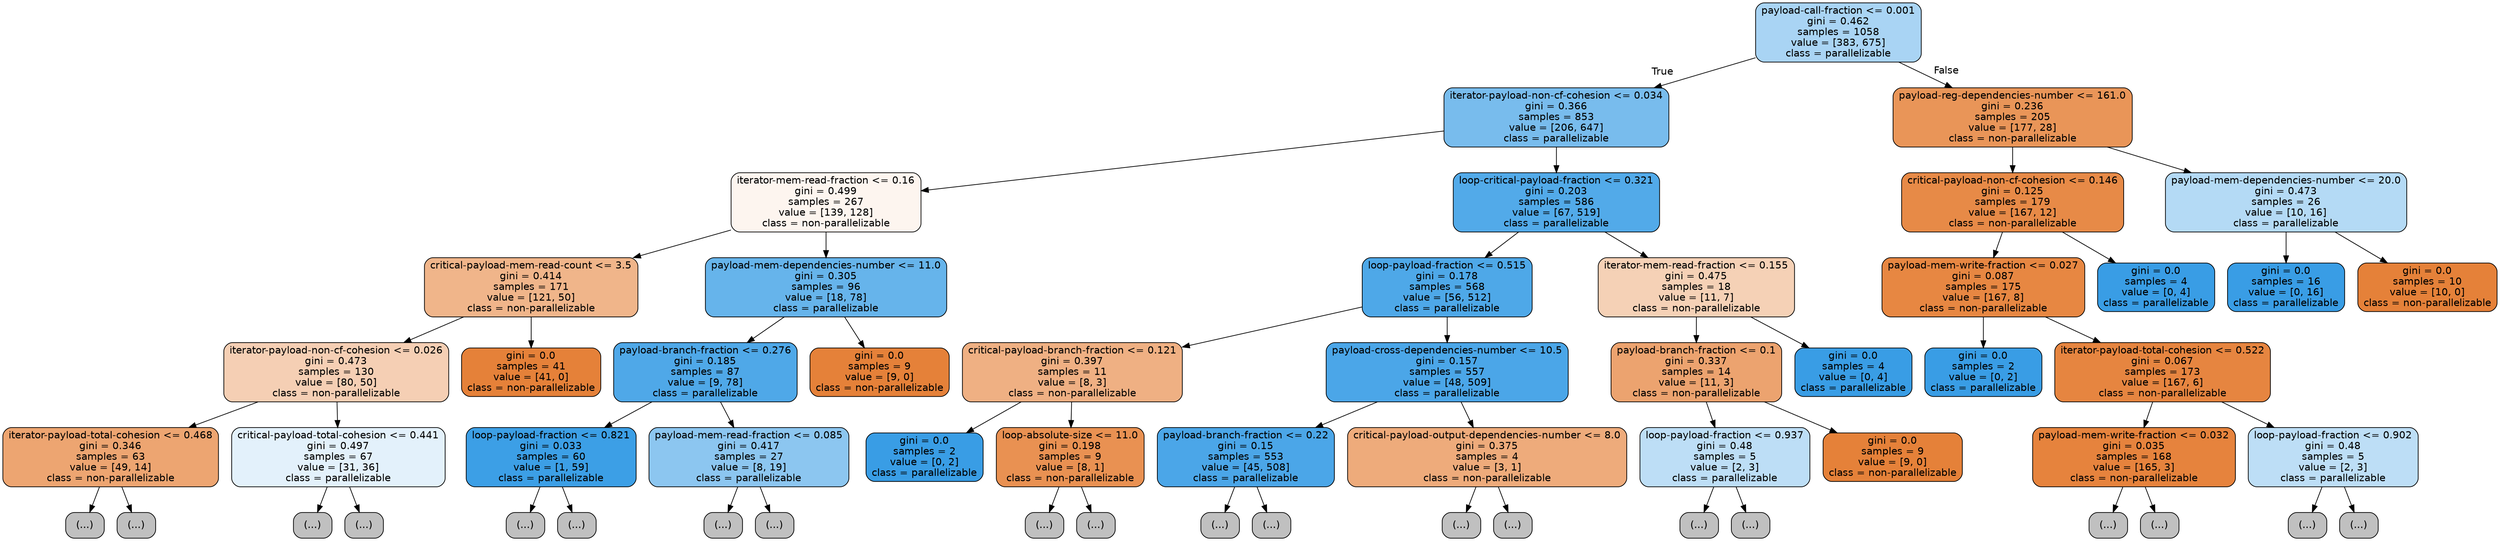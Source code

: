 digraph Tree {
node [shape=box, style="filled, rounded", color="black", fontname=helvetica] ;
edge [fontname=helvetica] ;
0 [label="payload-call-fraction <= 0.001\ngini = 0.462\nsamples = 1058\nvalue = [383, 675]\nclass = parallelizable", fillcolor="#399de56e"] ;
1 [label="iterator-payload-non-cf-cohesion <= 0.034\ngini = 0.366\nsamples = 853\nvalue = [206, 647]\nclass = parallelizable", fillcolor="#399de5ae"] ;
0 -> 1 [labeldistance=2.5, labelangle=45, headlabel="True"] ;
2 [label="iterator-mem-read-fraction <= 0.16\ngini = 0.499\nsamples = 267\nvalue = [139, 128]\nclass = non-parallelizable", fillcolor="#e5813914"] ;
1 -> 2 ;
3 [label="critical-payload-mem-read-count <= 3.5\ngini = 0.414\nsamples = 171\nvalue = [121, 50]\nclass = non-parallelizable", fillcolor="#e5813996"] ;
2 -> 3 ;
4 [label="iterator-payload-non-cf-cohesion <= 0.026\ngini = 0.473\nsamples = 130\nvalue = [80, 50]\nclass = non-parallelizable", fillcolor="#e5813960"] ;
3 -> 4 ;
5 [label="iterator-payload-total-cohesion <= 0.468\ngini = 0.346\nsamples = 63\nvalue = [49, 14]\nclass = non-parallelizable", fillcolor="#e58139b6"] ;
4 -> 5 ;
6 [label="(...)", fillcolor="#C0C0C0"] ;
5 -> 6 ;
25 [label="(...)", fillcolor="#C0C0C0"] ;
5 -> 25 ;
26 [label="critical-payload-total-cohesion <= 0.441\ngini = 0.497\nsamples = 67\nvalue = [31, 36]\nclass = parallelizable", fillcolor="#399de523"] ;
4 -> 26 ;
27 [label="(...)", fillcolor="#C0C0C0"] ;
26 -> 27 ;
44 [label="(...)", fillcolor="#C0C0C0"] ;
26 -> 44 ;
49 [label="gini = 0.0\nsamples = 41\nvalue = [41, 0]\nclass = non-parallelizable", fillcolor="#e58139ff"] ;
3 -> 49 ;
50 [label="payload-mem-dependencies-number <= 11.0\ngini = 0.305\nsamples = 96\nvalue = [18, 78]\nclass = parallelizable", fillcolor="#399de5c4"] ;
2 -> 50 ;
51 [label="payload-branch-fraction <= 0.276\ngini = 0.185\nsamples = 87\nvalue = [9, 78]\nclass = parallelizable", fillcolor="#399de5e2"] ;
50 -> 51 ;
52 [label="loop-payload-fraction <= 0.821\ngini = 0.033\nsamples = 60\nvalue = [1, 59]\nclass = parallelizable", fillcolor="#399de5fb"] ;
51 -> 52 ;
53 [label="(...)", fillcolor="#C0C0C0"] ;
52 -> 53 ;
56 [label="(...)", fillcolor="#C0C0C0"] ;
52 -> 56 ;
57 [label="payload-mem-read-fraction <= 0.085\ngini = 0.417\nsamples = 27\nvalue = [8, 19]\nclass = parallelizable", fillcolor="#399de594"] ;
51 -> 57 ;
58 [label="(...)", fillcolor="#C0C0C0"] ;
57 -> 58 ;
67 [label="(...)", fillcolor="#C0C0C0"] ;
57 -> 67 ;
70 [label="gini = 0.0\nsamples = 9\nvalue = [9, 0]\nclass = non-parallelizable", fillcolor="#e58139ff"] ;
50 -> 70 ;
71 [label="loop-critical-payload-fraction <= 0.321\ngini = 0.203\nsamples = 586\nvalue = [67, 519]\nclass = parallelizable", fillcolor="#399de5de"] ;
1 -> 71 ;
72 [label="loop-payload-fraction <= 0.515\ngini = 0.178\nsamples = 568\nvalue = [56, 512]\nclass = parallelizable", fillcolor="#399de5e3"] ;
71 -> 72 ;
73 [label="critical-payload-branch-fraction <= 0.121\ngini = 0.397\nsamples = 11\nvalue = [8, 3]\nclass = non-parallelizable", fillcolor="#e581399f"] ;
72 -> 73 ;
74 [label="gini = 0.0\nsamples = 2\nvalue = [0, 2]\nclass = parallelizable", fillcolor="#399de5ff"] ;
73 -> 74 ;
75 [label="loop-absolute-size <= 11.0\ngini = 0.198\nsamples = 9\nvalue = [8, 1]\nclass = non-parallelizable", fillcolor="#e58139df"] ;
73 -> 75 ;
76 [label="(...)", fillcolor="#C0C0C0"] ;
75 -> 76 ;
77 [label="(...)", fillcolor="#C0C0C0"] ;
75 -> 77 ;
78 [label="payload-cross-dependencies-number <= 10.5\ngini = 0.157\nsamples = 557\nvalue = [48, 509]\nclass = parallelizable", fillcolor="#399de5e7"] ;
72 -> 78 ;
79 [label="payload-branch-fraction <= 0.22\ngini = 0.15\nsamples = 553\nvalue = [45, 508]\nclass = parallelizable", fillcolor="#399de5e8"] ;
78 -> 79 ;
80 [label="(...)", fillcolor="#C0C0C0"] ;
79 -> 80 ;
141 [label="(...)", fillcolor="#C0C0C0"] ;
79 -> 141 ;
156 [label="critical-payload-output-dependencies-number <= 8.0\ngini = 0.375\nsamples = 4\nvalue = [3, 1]\nclass = non-parallelizable", fillcolor="#e58139aa"] ;
78 -> 156 ;
157 [label="(...)", fillcolor="#C0C0C0"] ;
156 -> 157 ;
158 [label="(...)", fillcolor="#C0C0C0"] ;
156 -> 158 ;
159 [label="iterator-mem-read-fraction <= 0.155\ngini = 0.475\nsamples = 18\nvalue = [11, 7]\nclass = non-parallelizable", fillcolor="#e581395d"] ;
71 -> 159 ;
160 [label="payload-branch-fraction <= 0.1\ngini = 0.337\nsamples = 14\nvalue = [11, 3]\nclass = non-parallelizable", fillcolor="#e58139b9"] ;
159 -> 160 ;
161 [label="loop-payload-fraction <= 0.937\ngini = 0.48\nsamples = 5\nvalue = [2, 3]\nclass = parallelizable", fillcolor="#399de555"] ;
160 -> 161 ;
162 [label="(...)", fillcolor="#C0C0C0"] ;
161 -> 162 ;
163 [label="(...)", fillcolor="#C0C0C0"] ;
161 -> 163 ;
164 [label="gini = 0.0\nsamples = 9\nvalue = [9, 0]\nclass = non-parallelizable", fillcolor="#e58139ff"] ;
160 -> 164 ;
165 [label="gini = 0.0\nsamples = 4\nvalue = [0, 4]\nclass = parallelizable", fillcolor="#399de5ff"] ;
159 -> 165 ;
166 [label="payload-reg-dependencies-number <= 161.0\ngini = 0.236\nsamples = 205\nvalue = [177, 28]\nclass = non-parallelizable", fillcolor="#e58139d7"] ;
0 -> 166 [labeldistance=2.5, labelangle=-45, headlabel="False"] ;
167 [label="critical-payload-non-cf-cohesion <= 0.146\ngini = 0.125\nsamples = 179\nvalue = [167, 12]\nclass = non-parallelizable", fillcolor="#e58139ed"] ;
166 -> 167 ;
168 [label="payload-mem-write-fraction <= 0.027\ngini = 0.087\nsamples = 175\nvalue = [167, 8]\nclass = non-parallelizable", fillcolor="#e58139f3"] ;
167 -> 168 ;
169 [label="gini = 0.0\nsamples = 2\nvalue = [0, 2]\nclass = parallelizable", fillcolor="#399de5ff"] ;
168 -> 169 ;
170 [label="iterator-payload-total-cohesion <= 0.522\ngini = 0.067\nsamples = 173\nvalue = [167, 6]\nclass = non-parallelizable", fillcolor="#e58139f6"] ;
168 -> 170 ;
171 [label="payload-mem-write-fraction <= 0.032\ngini = 0.035\nsamples = 168\nvalue = [165, 3]\nclass = non-parallelizable", fillcolor="#e58139fa"] ;
170 -> 171 ;
172 [label="(...)", fillcolor="#C0C0C0"] ;
171 -> 172 ;
175 [label="(...)", fillcolor="#C0C0C0"] ;
171 -> 175 ;
182 [label="loop-payload-fraction <= 0.902\ngini = 0.48\nsamples = 5\nvalue = [2, 3]\nclass = parallelizable", fillcolor="#399de555"] ;
170 -> 182 ;
183 [label="(...)", fillcolor="#C0C0C0"] ;
182 -> 183 ;
184 [label="(...)", fillcolor="#C0C0C0"] ;
182 -> 184 ;
185 [label="gini = 0.0\nsamples = 4\nvalue = [0, 4]\nclass = parallelizable", fillcolor="#399de5ff"] ;
167 -> 185 ;
186 [label="payload-mem-dependencies-number <= 20.0\ngini = 0.473\nsamples = 26\nvalue = [10, 16]\nclass = parallelizable", fillcolor="#399de560"] ;
166 -> 186 ;
187 [label="gini = 0.0\nsamples = 16\nvalue = [0, 16]\nclass = parallelizable", fillcolor="#399de5ff"] ;
186 -> 187 ;
188 [label="gini = 0.0\nsamples = 10\nvalue = [10, 0]\nclass = non-parallelizable", fillcolor="#e58139ff"] ;
186 -> 188 ;
}